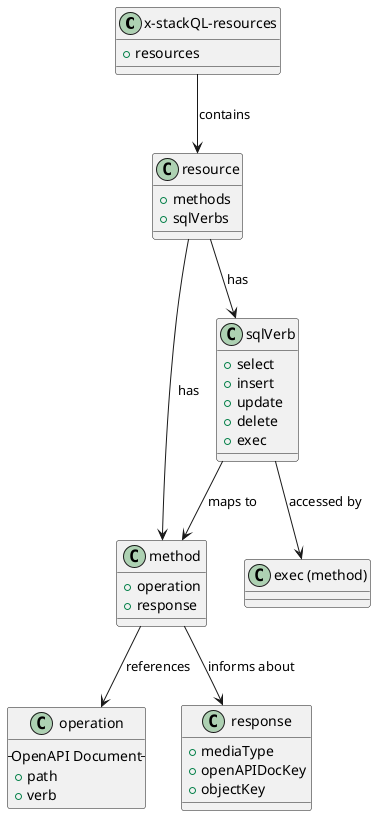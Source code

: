 @startuml
class "x-stackQL-resources" as A {
  +resources
}

class resource {
  +methods
  +sqlVerbs
}

class method {
  +operation
  +response
}

class operation {
  -- OpenAPI Document --
  +path
  +verb
}

class response {
  +mediaType
  +openAPIDocKey
  +objectKey
}

class sqlVerb {
  +select
  +insert
  +update
  +delete
  +exec
}

A --> resource : contains
resource --> method : has
resource --> sqlVerb : has
method --> operation : references
method --> response : informs about
sqlVerb --> method : maps to
sqlVerb --> "exec (method)" : accessed by
@enduml
